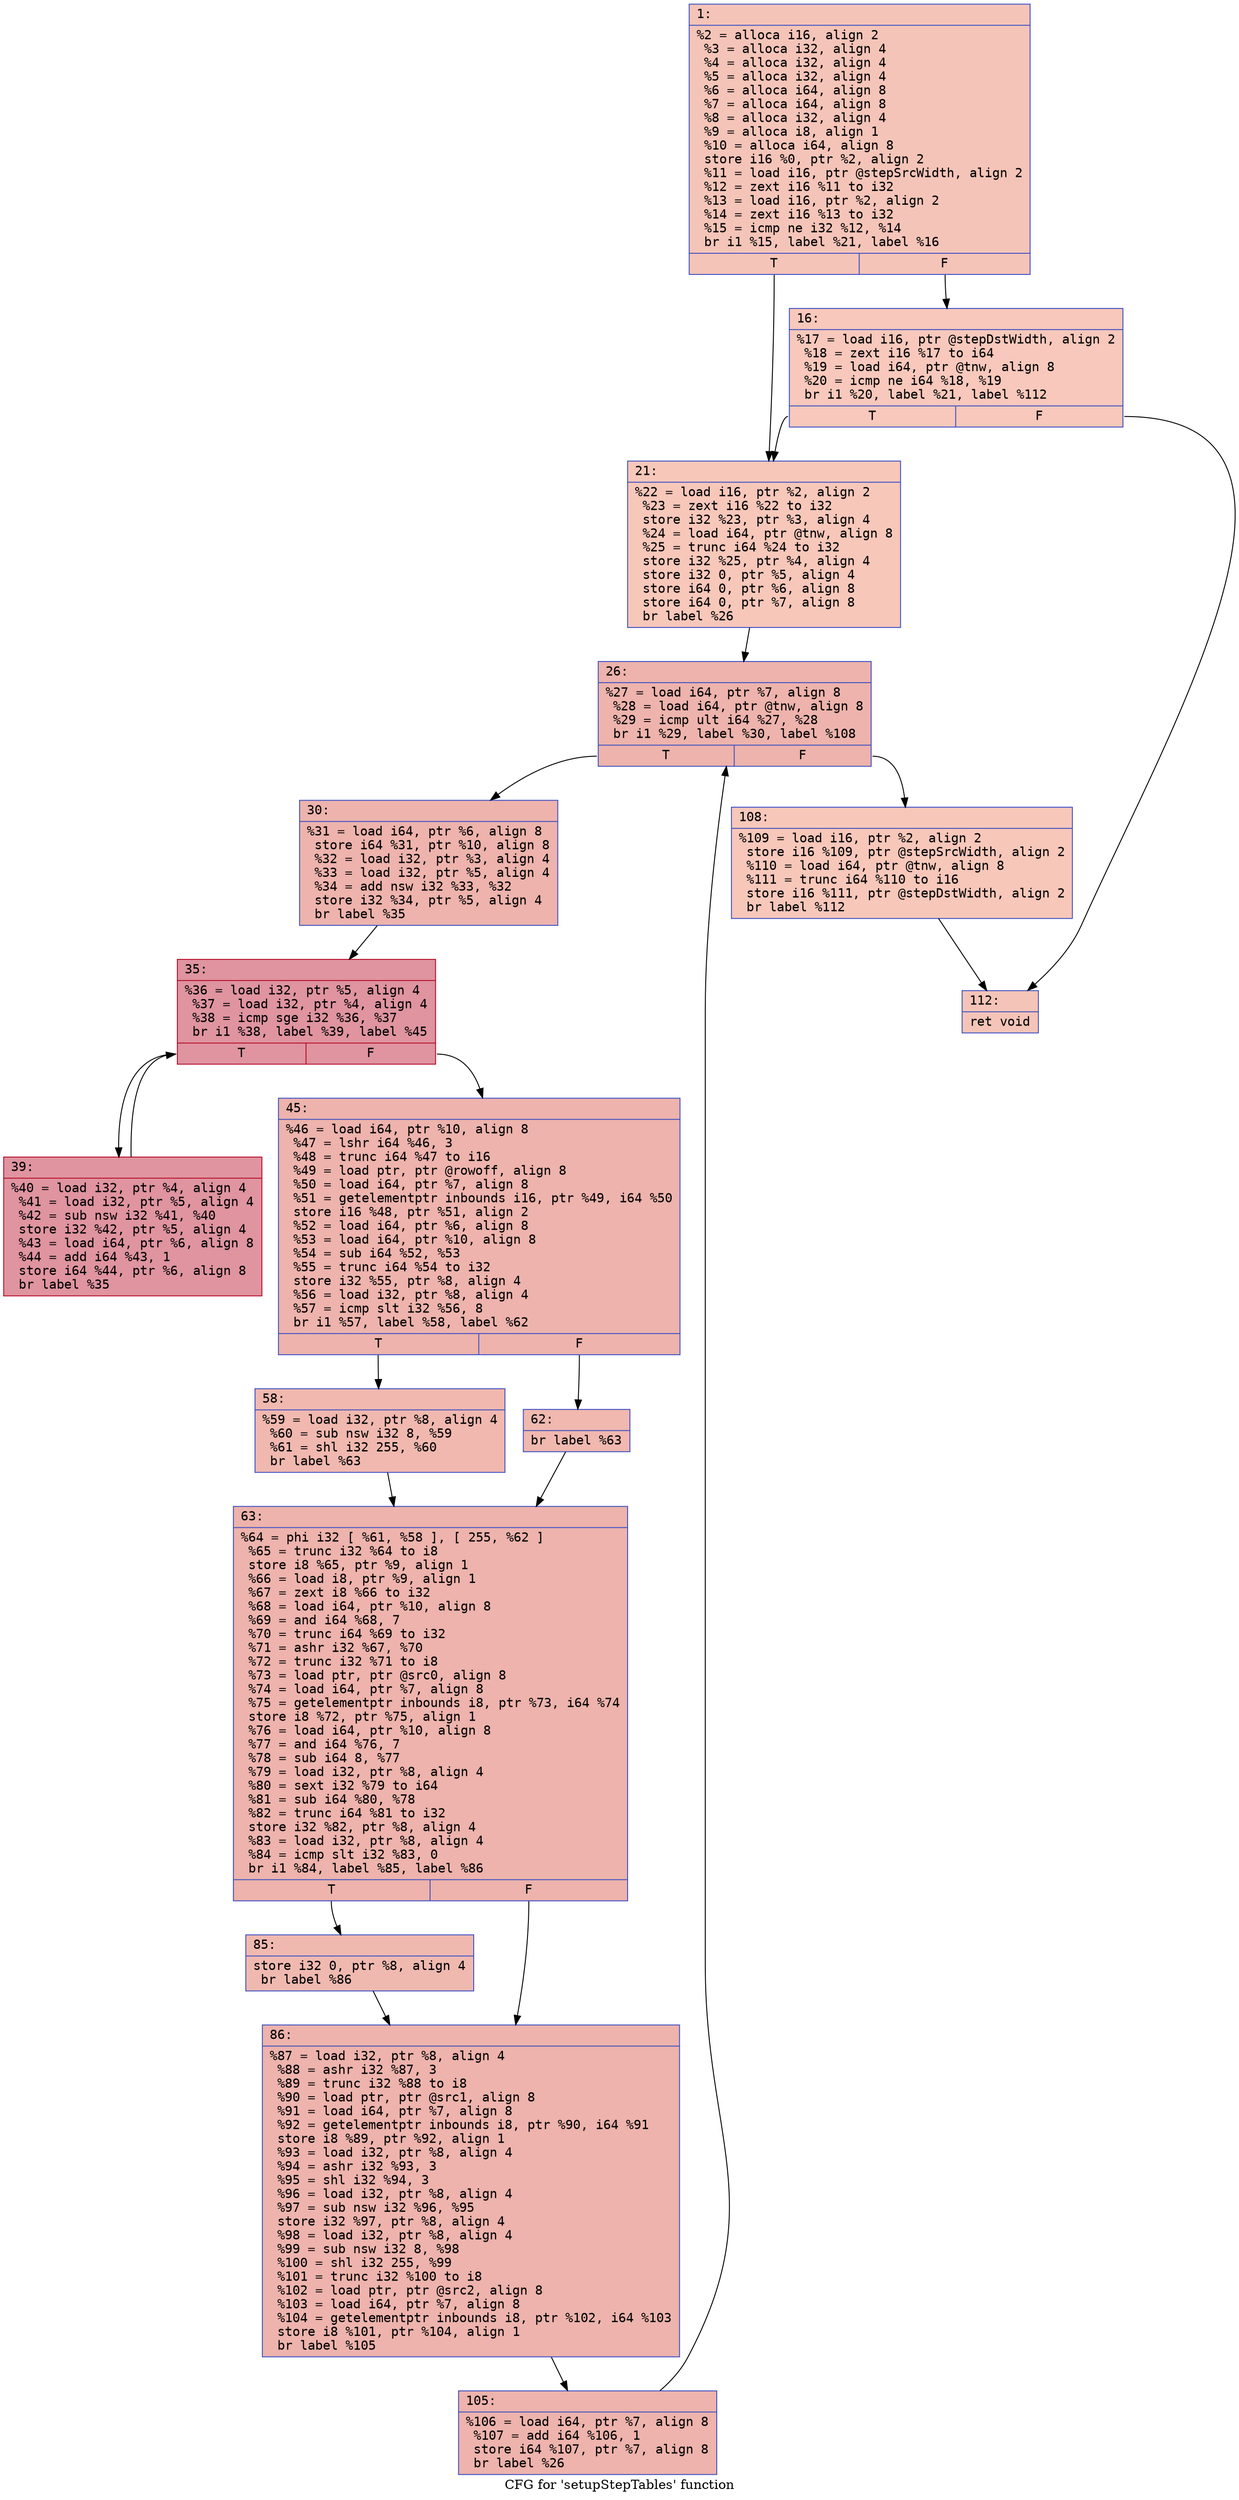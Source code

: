 digraph "CFG for 'setupStepTables' function" {
	label="CFG for 'setupStepTables' function";

	Node0x60000159e760 [shape=record,color="#3d50c3ff", style=filled, fillcolor="#e97a5f70" fontname="Courier",label="{1:\l|  %2 = alloca i16, align 2\l  %3 = alloca i32, align 4\l  %4 = alloca i32, align 4\l  %5 = alloca i32, align 4\l  %6 = alloca i64, align 8\l  %7 = alloca i64, align 8\l  %8 = alloca i32, align 4\l  %9 = alloca i8, align 1\l  %10 = alloca i64, align 8\l  store i16 %0, ptr %2, align 2\l  %11 = load i16, ptr @stepSrcWidth, align 2\l  %12 = zext i16 %11 to i32\l  %13 = load i16, ptr %2, align 2\l  %14 = zext i16 %13 to i32\l  %15 = icmp ne i32 %12, %14\l  br i1 %15, label %21, label %16\l|{<s0>T|<s1>F}}"];
	Node0x60000159e760:s0 -> Node0x60000159e850[tooltip="1 -> 21\nProbability 50.00%" ];
	Node0x60000159e760:s1 -> Node0x60000159e800[tooltip="1 -> 16\nProbability 50.00%" ];
	Node0x60000159e800 [shape=record,color="#3d50c3ff", style=filled, fillcolor="#ed836670" fontname="Courier",label="{16:\l|  %17 = load i16, ptr @stepDstWidth, align 2\l  %18 = zext i16 %17 to i64\l  %19 = load i64, ptr @tnw, align 8\l  %20 = icmp ne i64 %18, %19\l  br i1 %20, label %21, label %112\l|{<s0>T|<s1>F}}"];
	Node0x60000159e800:s0 -> Node0x60000159e850[tooltip="16 -> 21\nProbability 50.00%" ];
	Node0x60000159e800:s1 -> Node0x60000159ec60[tooltip="16 -> 112\nProbability 50.00%" ];
	Node0x60000159e850 [shape=record,color="#3d50c3ff", style=filled, fillcolor="#ec7f6370" fontname="Courier",label="{21:\l|  %22 = load i16, ptr %2, align 2\l  %23 = zext i16 %22 to i32\l  store i32 %23, ptr %3, align 4\l  %24 = load i64, ptr @tnw, align 8\l  %25 = trunc i64 %24 to i32\l  store i32 %25, ptr %4, align 4\l  store i32 0, ptr %5, align 4\l  store i64 0, ptr %6, align 8\l  store i64 0, ptr %7, align 8\l  br label %26\l}"];
	Node0x60000159e850 -> Node0x60000159e8a0[tooltip="21 -> 26\nProbability 100.00%" ];
	Node0x60000159e8a0 [shape=record,color="#3d50c3ff", style=filled, fillcolor="#d6524470" fontname="Courier",label="{26:\l|  %27 = load i64, ptr %7, align 8\l  %28 = load i64, ptr @tnw, align 8\l  %29 = icmp ult i64 %27, %28\l  br i1 %29, label %30, label %108\l|{<s0>T|<s1>F}}"];
	Node0x60000159e8a0:s0 -> Node0x60000159e8f0[tooltip="26 -> 30\nProbability 96.88%" ];
	Node0x60000159e8a0:s1 -> Node0x60000159ec10[tooltip="26 -> 108\nProbability 3.12%" ];
	Node0x60000159e8f0 [shape=record,color="#3d50c3ff", style=filled, fillcolor="#d6524470" fontname="Courier",label="{30:\l|  %31 = load i64, ptr %6, align 8\l  store i64 %31, ptr %10, align 8\l  %32 = load i32, ptr %3, align 4\l  %33 = load i32, ptr %5, align 4\l  %34 = add nsw i32 %33, %32\l  store i32 %34, ptr %5, align 4\l  br label %35\l}"];
	Node0x60000159e8f0 -> Node0x60000159e940[tooltip="30 -> 35\nProbability 100.00%" ];
	Node0x60000159e940 [shape=record,color="#b70d28ff", style=filled, fillcolor="#b70d2870" fontname="Courier",label="{35:\l|  %36 = load i32, ptr %5, align 4\l  %37 = load i32, ptr %4, align 4\l  %38 = icmp sge i32 %36, %37\l  br i1 %38, label %39, label %45\l|{<s0>T|<s1>F}}"];
	Node0x60000159e940:s0 -> Node0x60000159e990[tooltip="35 -> 39\nProbability 96.88%" ];
	Node0x60000159e940:s1 -> Node0x60000159e9e0[tooltip="35 -> 45\nProbability 3.12%" ];
	Node0x60000159e990 [shape=record,color="#b70d28ff", style=filled, fillcolor="#b70d2870" fontname="Courier",label="{39:\l|  %40 = load i32, ptr %4, align 4\l  %41 = load i32, ptr %5, align 4\l  %42 = sub nsw i32 %41, %40\l  store i32 %42, ptr %5, align 4\l  %43 = load i64, ptr %6, align 8\l  %44 = add i64 %43, 1\l  store i64 %44, ptr %6, align 8\l  br label %35\l}"];
	Node0x60000159e990 -> Node0x60000159e940[tooltip="39 -> 35\nProbability 100.00%" ];
	Node0x60000159e9e0 [shape=record,color="#3d50c3ff", style=filled, fillcolor="#d6524470" fontname="Courier",label="{45:\l|  %46 = load i64, ptr %10, align 8\l  %47 = lshr i64 %46, 3\l  %48 = trunc i64 %47 to i16\l  %49 = load ptr, ptr @rowoff, align 8\l  %50 = load i64, ptr %7, align 8\l  %51 = getelementptr inbounds i16, ptr %49, i64 %50\l  store i16 %48, ptr %51, align 2\l  %52 = load i64, ptr %6, align 8\l  %53 = load i64, ptr %10, align 8\l  %54 = sub i64 %52, %53\l  %55 = trunc i64 %54 to i32\l  store i32 %55, ptr %8, align 4\l  %56 = load i32, ptr %8, align 4\l  %57 = icmp slt i32 %56, 8\l  br i1 %57, label %58, label %62\l|{<s0>T|<s1>F}}"];
	Node0x60000159e9e0:s0 -> Node0x60000159ea30[tooltip="45 -> 58\nProbability 50.00%" ];
	Node0x60000159e9e0:s1 -> Node0x60000159ea80[tooltip="45 -> 62\nProbability 50.00%" ];
	Node0x60000159ea30 [shape=record,color="#3d50c3ff", style=filled, fillcolor="#dc5d4a70" fontname="Courier",label="{58:\l|  %59 = load i32, ptr %8, align 4\l  %60 = sub nsw i32 8, %59\l  %61 = shl i32 255, %60\l  br label %63\l}"];
	Node0x60000159ea30 -> Node0x60000159ead0[tooltip="58 -> 63\nProbability 100.00%" ];
	Node0x60000159ea80 [shape=record,color="#3d50c3ff", style=filled, fillcolor="#dc5d4a70" fontname="Courier",label="{62:\l|  br label %63\l}"];
	Node0x60000159ea80 -> Node0x60000159ead0[tooltip="62 -> 63\nProbability 100.00%" ];
	Node0x60000159ead0 [shape=record,color="#3d50c3ff", style=filled, fillcolor="#d6524470" fontname="Courier",label="{63:\l|  %64 = phi i32 [ %61, %58 ], [ 255, %62 ]\l  %65 = trunc i32 %64 to i8\l  store i8 %65, ptr %9, align 1\l  %66 = load i8, ptr %9, align 1\l  %67 = zext i8 %66 to i32\l  %68 = load i64, ptr %10, align 8\l  %69 = and i64 %68, 7\l  %70 = trunc i64 %69 to i32\l  %71 = ashr i32 %67, %70\l  %72 = trunc i32 %71 to i8\l  %73 = load ptr, ptr @src0, align 8\l  %74 = load i64, ptr %7, align 8\l  %75 = getelementptr inbounds i8, ptr %73, i64 %74\l  store i8 %72, ptr %75, align 1\l  %76 = load i64, ptr %10, align 8\l  %77 = and i64 %76, 7\l  %78 = sub i64 8, %77\l  %79 = load i32, ptr %8, align 4\l  %80 = sext i32 %79 to i64\l  %81 = sub i64 %80, %78\l  %82 = trunc i64 %81 to i32\l  store i32 %82, ptr %8, align 4\l  %83 = load i32, ptr %8, align 4\l  %84 = icmp slt i32 %83, 0\l  br i1 %84, label %85, label %86\l|{<s0>T|<s1>F}}"];
	Node0x60000159ead0:s0 -> Node0x60000159eb20[tooltip="63 -> 85\nProbability 37.50%" ];
	Node0x60000159ead0:s1 -> Node0x60000159eb70[tooltip="63 -> 86\nProbability 62.50%" ];
	Node0x60000159eb20 [shape=record,color="#3d50c3ff", style=filled, fillcolor="#de614d70" fontname="Courier",label="{85:\l|  store i32 0, ptr %8, align 4\l  br label %86\l}"];
	Node0x60000159eb20 -> Node0x60000159eb70[tooltip="85 -> 86\nProbability 100.00%" ];
	Node0x60000159eb70 [shape=record,color="#3d50c3ff", style=filled, fillcolor="#d6524470" fontname="Courier",label="{86:\l|  %87 = load i32, ptr %8, align 4\l  %88 = ashr i32 %87, 3\l  %89 = trunc i32 %88 to i8\l  %90 = load ptr, ptr @src1, align 8\l  %91 = load i64, ptr %7, align 8\l  %92 = getelementptr inbounds i8, ptr %90, i64 %91\l  store i8 %89, ptr %92, align 1\l  %93 = load i32, ptr %8, align 4\l  %94 = ashr i32 %93, 3\l  %95 = shl i32 %94, 3\l  %96 = load i32, ptr %8, align 4\l  %97 = sub nsw i32 %96, %95\l  store i32 %97, ptr %8, align 4\l  %98 = load i32, ptr %8, align 4\l  %99 = sub nsw i32 8, %98\l  %100 = shl i32 255, %99\l  %101 = trunc i32 %100 to i8\l  %102 = load ptr, ptr @src2, align 8\l  %103 = load i64, ptr %7, align 8\l  %104 = getelementptr inbounds i8, ptr %102, i64 %103\l  store i8 %101, ptr %104, align 1\l  br label %105\l}"];
	Node0x60000159eb70 -> Node0x60000159ebc0[tooltip="86 -> 105\nProbability 100.00%" ];
	Node0x60000159ebc0 [shape=record,color="#3d50c3ff", style=filled, fillcolor="#d6524470" fontname="Courier",label="{105:\l|  %106 = load i64, ptr %7, align 8\l  %107 = add i64 %106, 1\l  store i64 %107, ptr %7, align 8\l  br label %26\l}"];
	Node0x60000159ebc0 -> Node0x60000159e8a0[tooltip="105 -> 26\nProbability 100.00%" ];
	Node0x60000159ec10 [shape=record,color="#3d50c3ff", style=filled, fillcolor="#ec7f6370" fontname="Courier",label="{108:\l|  %109 = load i16, ptr %2, align 2\l  store i16 %109, ptr @stepSrcWidth, align 2\l  %110 = load i64, ptr @tnw, align 8\l  %111 = trunc i64 %110 to i16\l  store i16 %111, ptr @stepDstWidth, align 2\l  br label %112\l}"];
	Node0x60000159ec10 -> Node0x60000159ec60[tooltip="108 -> 112\nProbability 100.00%" ];
	Node0x60000159ec60 [shape=record,color="#3d50c3ff", style=filled, fillcolor="#e97a5f70" fontname="Courier",label="{112:\l|  ret void\l}"];
}

